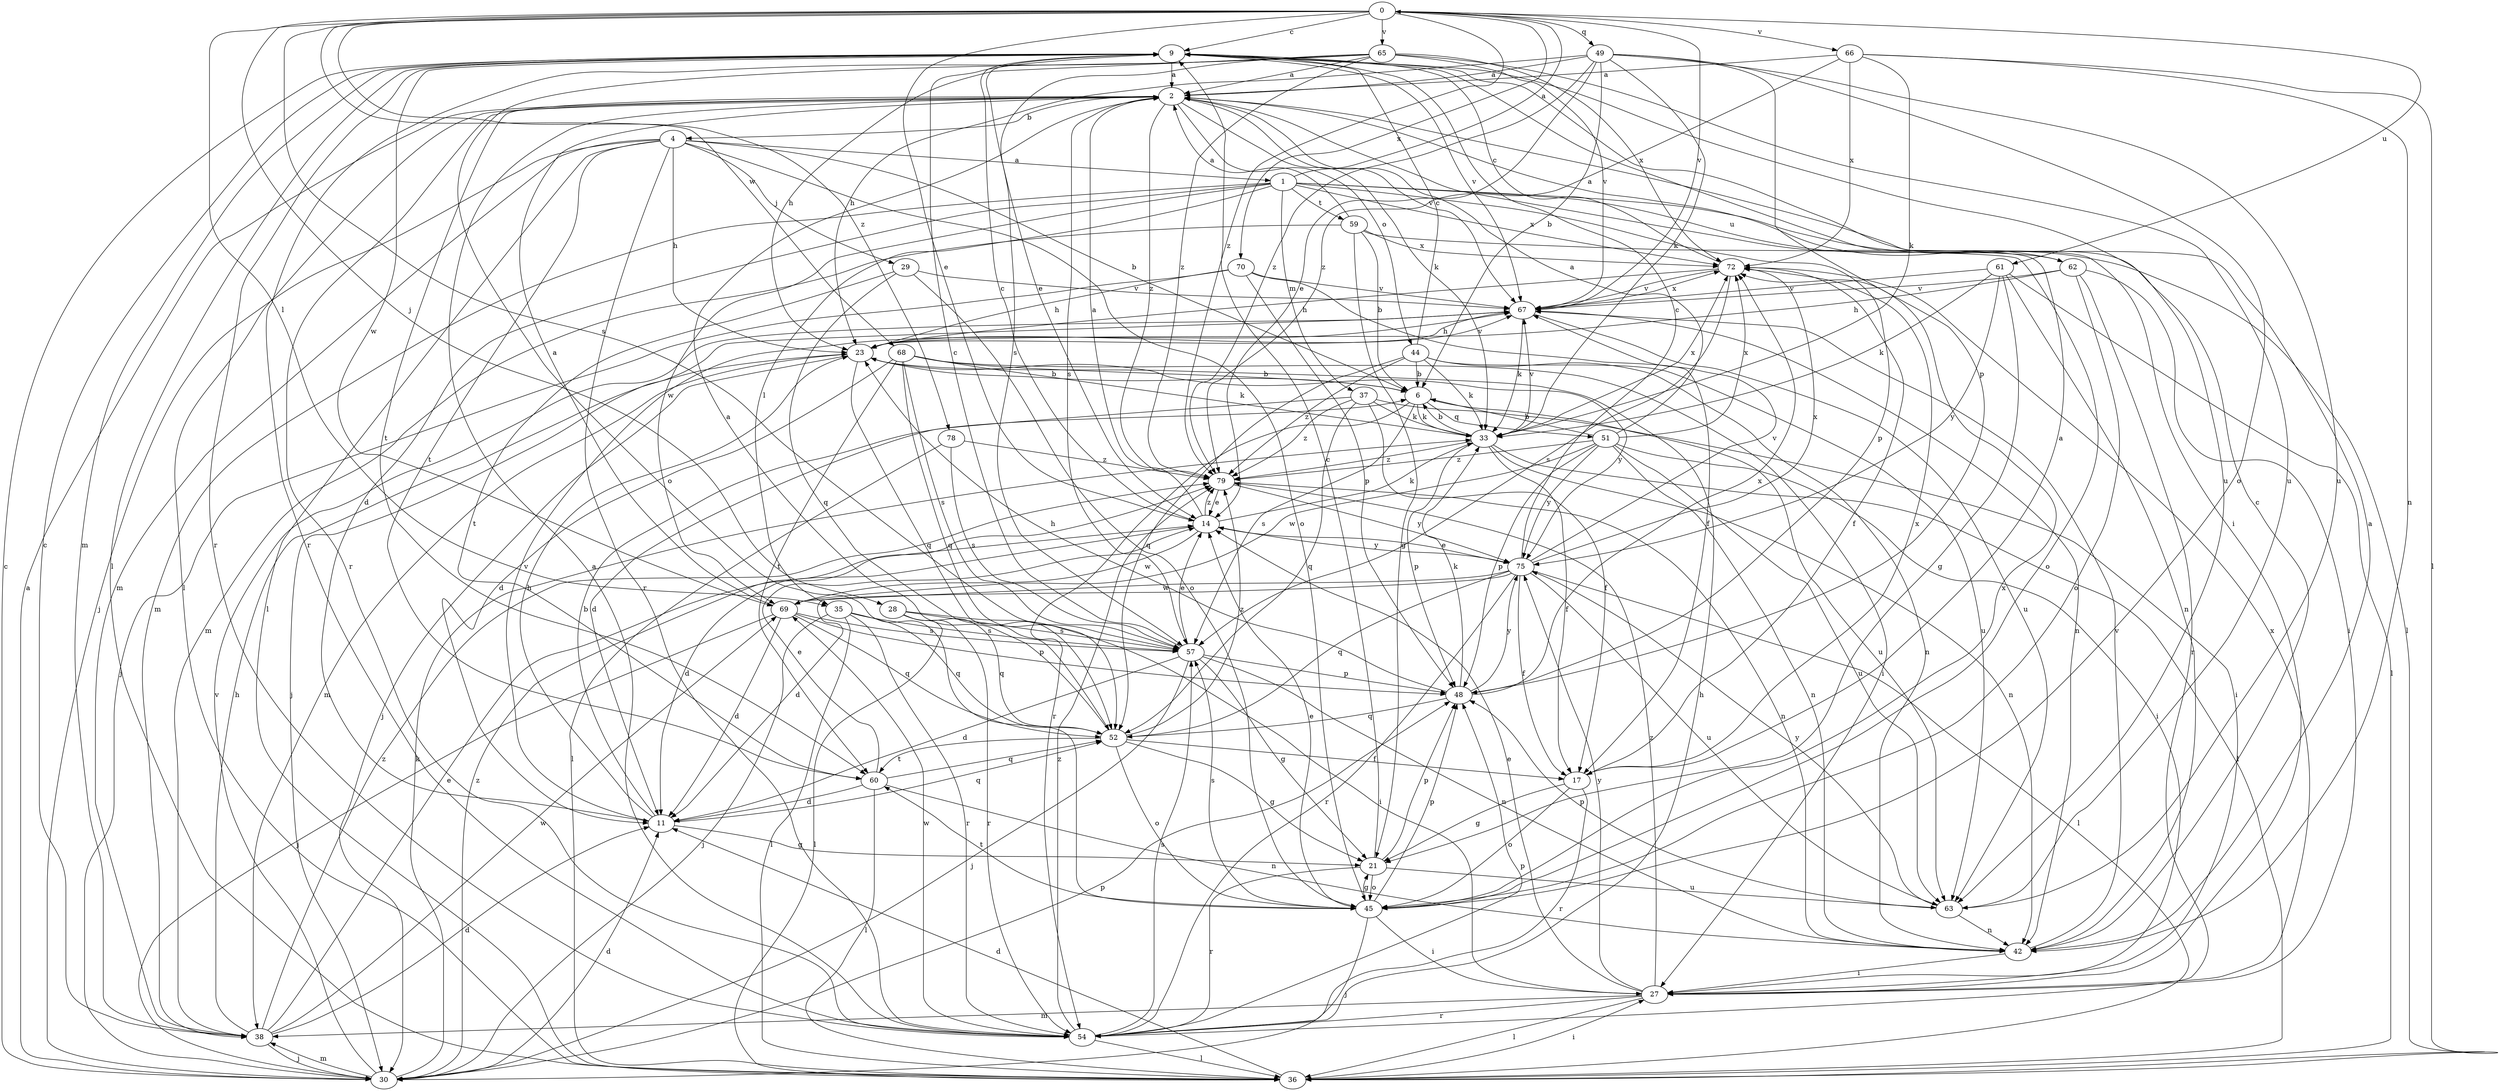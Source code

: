 strict digraph  {
0;
1;
2;
4;
6;
9;
11;
14;
17;
21;
23;
27;
28;
29;
30;
33;
35;
36;
37;
38;
42;
44;
45;
48;
49;
51;
52;
54;
57;
59;
60;
61;
62;
63;
65;
66;
67;
68;
69;
70;
72;
75;
78;
79;
0 -> 9  [label=c];
0 -> 14  [label=e];
0 -> 28  [label=j];
0 -> 35  [label=l];
0 -> 49  [label=q];
0 -> 57  [label=s];
0 -> 61  [label=u];
0 -> 65  [label=v];
0 -> 66  [label=v];
0 -> 67  [label=v];
0 -> 68  [label=w];
0 -> 70  [label=x];
0 -> 78  [label=z];
0 -> 79  [label=z];
1 -> 0  [label=a];
1 -> 11  [label=d];
1 -> 35  [label=l];
1 -> 36  [label=l];
1 -> 37  [label=m];
1 -> 38  [label=m];
1 -> 48  [label=p];
1 -> 59  [label=t];
1 -> 62  [label=u];
1 -> 69  [label=w];
1 -> 72  [label=x];
2 -> 4  [label=b];
2 -> 33  [label=k];
2 -> 36  [label=l];
2 -> 44  [label=o];
2 -> 54  [label=r];
2 -> 57  [label=s];
2 -> 60  [label=t];
2 -> 67  [label=v];
2 -> 79  [label=z];
4 -> 1  [label=a];
4 -> 6  [label=b];
4 -> 23  [label=h];
4 -> 29  [label=j];
4 -> 30  [label=j];
4 -> 36  [label=l];
4 -> 38  [label=m];
4 -> 45  [label=o];
4 -> 54  [label=r];
4 -> 60  [label=t];
6 -> 33  [label=k];
6 -> 51  [label=q];
6 -> 54  [label=r];
6 -> 57  [label=s];
6 -> 63  [label=u];
9 -> 2  [label=a];
9 -> 14  [label=e];
9 -> 27  [label=i];
9 -> 36  [label=l];
9 -> 38  [label=m];
9 -> 54  [label=r];
9 -> 63  [label=u];
9 -> 67  [label=v];
9 -> 69  [label=w];
11 -> 6  [label=b];
11 -> 21  [label=g];
11 -> 23  [label=h];
11 -> 52  [label=q];
11 -> 67  [label=v];
14 -> 2  [label=a];
14 -> 9  [label=c];
14 -> 11  [label=d];
14 -> 33  [label=k];
14 -> 69  [label=w];
14 -> 75  [label=y];
14 -> 79  [label=z];
17 -> 2  [label=a];
17 -> 21  [label=g];
17 -> 45  [label=o];
17 -> 54  [label=r];
17 -> 72  [label=x];
21 -> 9  [label=c];
21 -> 45  [label=o];
21 -> 48  [label=p];
21 -> 54  [label=r];
21 -> 63  [label=u];
23 -> 6  [label=b];
23 -> 30  [label=j];
23 -> 38  [label=m];
23 -> 52  [label=q];
23 -> 67  [label=v];
23 -> 75  [label=y];
27 -> 14  [label=e];
27 -> 36  [label=l];
27 -> 38  [label=m];
27 -> 54  [label=r];
27 -> 72  [label=x];
27 -> 75  [label=y];
27 -> 79  [label=z];
28 -> 27  [label=i];
28 -> 36  [label=l];
28 -> 52  [label=q];
28 -> 54  [label=r];
28 -> 57  [label=s];
29 -> 45  [label=o];
29 -> 52  [label=q];
29 -> 60  [label=t];
29 -> 67  [label=v];
30 -> 2  [label=a];
30 -> 9  [label=c];
30 -> 11  [label=d];
30 -> 33  [label=k];
30 -> 38  [label=m];
30 -> 48  [label=p];
30 -> 67  [label=v];
30 -> 79  [label=z];
33 -> 6  [label=b];
33 -> 17  [label=f];
33 -> 36  [label=l];
33 -> 42  [label=n];
33 -> 48  [label=p];
33 -> 67  [label=v];
33 -> 72  [label=x];
33 -> 79  [label=z];
35 -> 30  [label=j];
35 -> 36  [label=l];
35 -> 52  [label=q];
35 -> 54  [label=r];
35 -> 57  [label=s];
36 -> 11  [label=d];
36 -> 27  [label=i];
37 -> 11  [label=d];
37 -> 17  [label=f];
37 -> 27  [label=i];
37 -> 33  [label=k];
37 -> 52  [label=q];
37 -> 79  [label=z];
38 -> 9  [label=c];
38 -> 11  [label=d];
38 -> 14  [label=e];
38 -> 23  [label=h];
38 -> 30  [label=j];
38 -> 69  [label=w];
38 -> 79  [label=z];
42 -> 2  [label=a];
42 -> 9  [label=c];
42 -> 27  [label=i];
42 -> 67  [label=v];
44 -> 6  [label=b];
44 -> 9  [label=c];
44 -> 33  [label=k];
44 -> 42  [label=n];
44 -> 52  [label=q];
44 -> 63  [label=u];
44 -> 79  [label=z];
45 -> 14  [label=e];
45 -> 21  [label=g];
45 -> 27  [label=i];
45 -> 30  [label=j];
45 -> 48  [label=p];
45 -> 57  [label=s];
45 -> 60  [label=t];
45 -> 72  [label=x];
48 -> 23  [label=h];
48 -> 33  [label=k];
48 -> 52  [label=q];
48 -> 72  [label=x];
48 -> 75  [label=y];
49 -> 2  [label=a];
49 -> 6  [label=b];
49 -> 14  [label=e];
49 -> 23  [label=h];
49 -> 33  [label=k];
49 -> 45  [label=o];
49 -> 48  [label=p];
49 -> 63  [label=u];
49 -> 79  [label=z];
51 -> 2  [label=a];
51 -> 6  [label=b];
51 -> 27  [label=i];
51 -> 42  [label=n];
51 -> 48  [label=p];
51 -> 63  [label=u];
51 -> 69  [label=w];
51 -> 72  [label=x];
51 -> 75  [label=y];
51 -> 79  [label=z];
52 -> 2  [label=a];
52 -> 17  [label=f];
52 -> 21  [label=g];
52 -> 45  [label=o];
52 -> 60  [label=t];
52 -> 79  [label=z];
54 -> 2  [label=a];
54 -> 23  [label=h];
54 -> 36  [label=l];
54 -> 48  [label=p];
54 -> 57  [label=s];
54 -> 69  [label=w];
54 -> 79  [label=z];
57 -> 9  [label=c];
57 -> 11  [label=d];
57 -> 14  [label=e];
57 -> 21  [label=g];
57 -> 30  [label=j];
57 -> 42  [label=n];
57 -> 48  [label=p];
59 -> 2  [label=a];
59 -> 6  [label=b];
59 -> 21  [label=g];
59 -> 38  [label=m];
59 -> 45  [label=o];
59 -> 72  [label=x];
60 -> 11  [label=d];
60 -> 14  [label=e];
60 -> 36  [label=l];
60 -> 42  [label=n];
60 -> 52  [label=q];
61 -> 21  [label=g];
61 -> 33  [label=k];
61 -> 36  [label=l];
61 -> 42  [label=n];
61 -> 67  [label=v];
61 -> 75  [label=y];
62 -> 2  [label=a];
62 -> 23  [label=h];
62 -> 27  [label=i];
62 -> 45  [label=o];
62 -> 54  [label=r];
62 -> 67  [label=v];
63 -> 42  [label=n];
63 -> 48  [label=p];
63 -> 75  [label=y];
65 -> 2  [label=a];
65 -> 23  [label=h];
65 -> 45  [label=o];
65 -> 54  [label=r];
65 -> 57  [label=s];
65 -> 63  [label=u];
65 -> 67  [label=v];
65 -> 72  [label=x];
65 -> 79  [label=z];
66 -> 2  [label=a];
66 -> 33  [label=k];
66 -> 36  [label=l];
66 -> 42  [label=n];
66 -> 72  [label=x];
66 -> 79  [label=z];
67 -> 23  [label=h];
67 -> 30  [label=j];
67 -> 33  [label=k];
67 -> 42  [label=n];
67 -> 63  [label=u];
67 -> 72  [label=x];
68 -> 6  [label=b];
68 -> 11  [label=d];
68 -> 27  [label=i];
68 -> 33  [label=k];
68 -> 52  [label=q];
68 -> 57  [label=s];
68 -> 60  [label=t];
69 -> 2  [label=a];
69 -> 11  [label=d];
69 -> 30  [label=j];
69 -> 48  [label=p];
69 -> 52  [label=q];
69 -> 57  [label=s];
70 -> 17  [label=f];
70 -> 23  [label=h];
70 -> 30  [label=j];
70 -> 48  [label=p];
70 -> 67  [label=v];
72 -> 9  [label=c];
72 -> 17  [label=f];
72 -> 23  [label=h];
72 -> 57  [label=s];
72 -> 67  [label=v];
75 -> 9  [label=c];
75 -> 11  [label=d];
75 -> 14  [label=e];
75 -> 17  [label=f];
75 -> 36  [label=l];
75 -> 52  [label=q];
75 -> 54  [label=r];
75 -> 63  [label=u];
75 -> 67  [label=v];
75 -> 69  [label=w];
75 -> 72  [label=x];
78 -> 36  [label=l];
78 -> 57  [label=s];
78 -> 79  [label=z];
79 -> 14  [label=e];
79 -> 42  [label=n];
79 -> 75  [label=y];
}
